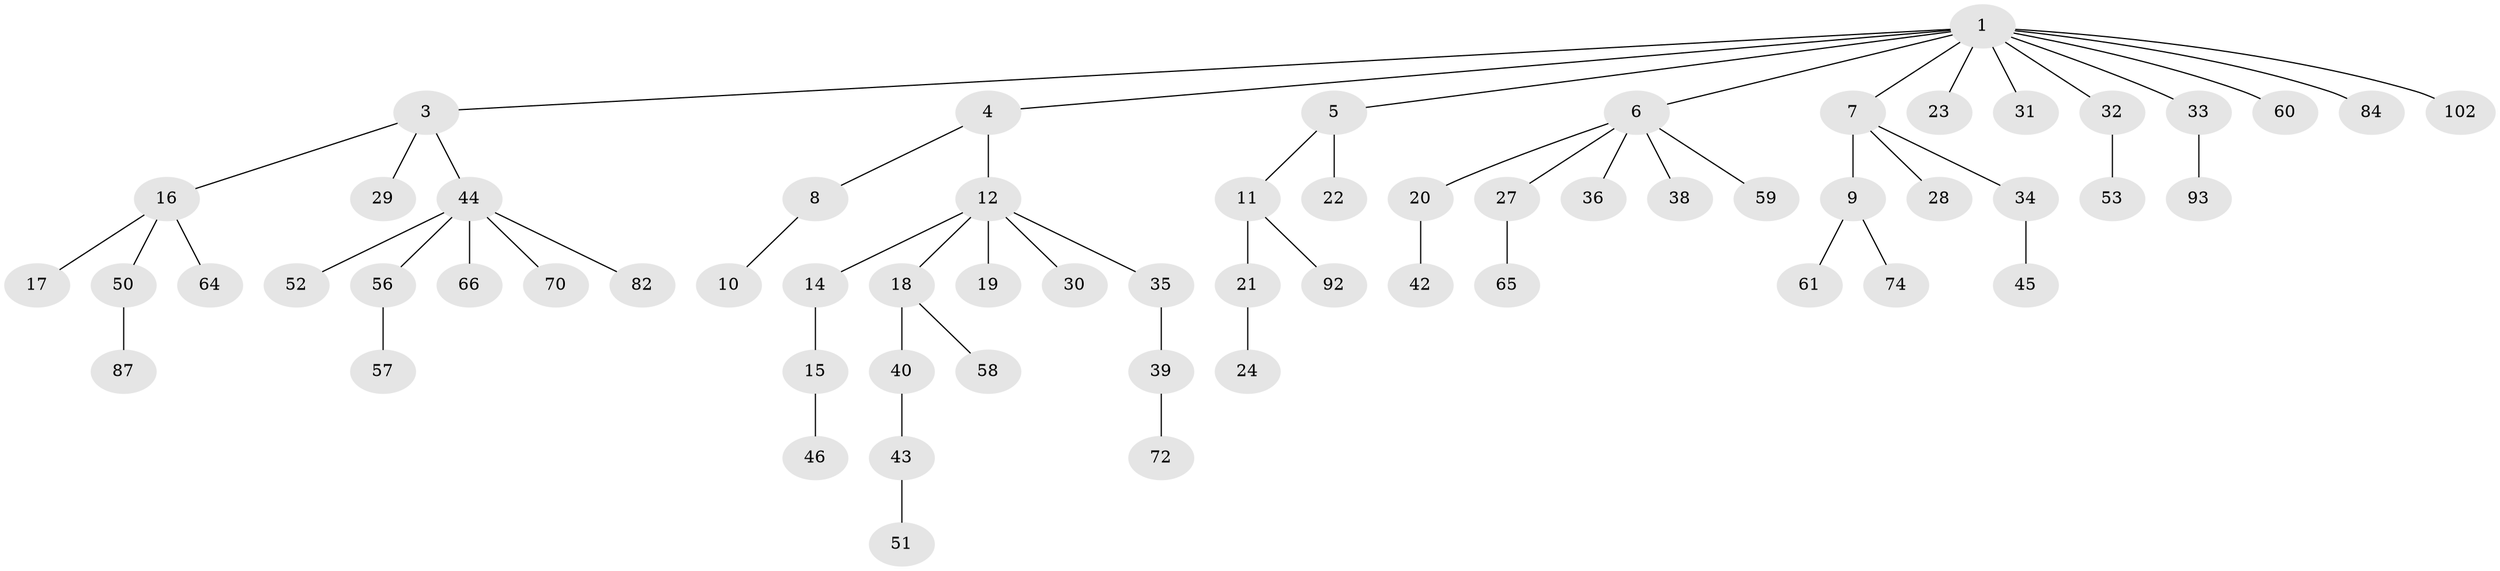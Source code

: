 // original degree distribution, {7: 0.028846153846153848, 4: 0.057692307692307696, 3: 0.08653846153846154, 5: 0.019230769230769232, 2: 0.33653846153846156, 6: 0.009615384615384616, 1: 0.46153846153846156}
// Generated by graph-tools (version 1.1) at 2025/19/03/04/25 18:19:24]
// undirected, 62 vertices, 61 edges
graph export_dot {
graph [start="1"]
  node [color=gray90,style=filled];
  1 [super="+2"];
  3;
  4;
  5 [super="+48"];
  6 [super="+25"];
  7;
  8;
  9;
  10 [super="+26"];
  11 [super="+13"];
  12;
  14 [super="+99+49"];
  15;
  16;
  17 [super="+80"];
  18;
  19 [super="+96"];
  20;
  21;
  22 [super="+90+55"];
  23;
  24 [super="+41+37"];
  27 [super="+75+63"];
  28;
  29;
  30;
  31;
  32;
  33 [super="+68"];
  34;
  35;
  36;
  38 [super="+67"];
  39;
  40 [super="+62"];
  42;
  43;
  44 [super="+47+54"];
  45 [super="+91"];
  46 [super="+71"];
  50;
  51;
  52;
  53;
  56;
  57 [super="+79"];
  58;
  59;
  60;
  61;
  64 [super="+103"];
  65 [super="+81"];
  66 [super="+88"];
  70;
  72;
  74;
  82;
  84;
  87;
  92;
  93;
  102;
  1 -- 5;
  1 -- 6;
  1 -- 7;
  1 -- 23;
  1 -- 84;
  1 -- 102;
  1 -- 32;
  1 -- 33;
  1 -- 3;
  1 -- 4;
  1 -- 60;
  1 -- 31;
  3 -- 16;
  3 -- 29;
  3 -- 44;
  4 -- 8;
  4 -- 12;
  5 -- 11;
  5 -- 22;
  6 -- 20;
  6 -- 27;
  6 -- 59;
  6 -- 38;
  6 -- 36;
  7 -- 9;
  7 -- 28;
  7 -- 34;
  8 -- 10;
  9 -- 61;
  9 -- 74;
  11 -- 92;
  11 -- 21;
  12 -- 14;
  12 -- 18;
  12 -- 19;
  12 -- 30;
  12 -- 35;
  14 -- 15;
  15 -- 46;
  16 -- 17;
  16 -- 50;
  16 -- 64;
  18 -- 40;
  18 -- 58;
  20 -- 42;
  21 -- 24;
  27 -- 65;
  32 -- 53;
  33 -- 93;
  34 -- 45;
  35 -- 39;
  39 -- 72;
  40 -- 43;
  43 -- 51;
  44 -- 52;
  44 -- 56;
  44 -- 66;
  44 -- 82;
  44 -- 70;
  50 -- 87;
  56 -- 57;
}
